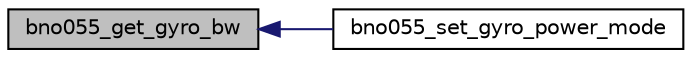 digraph "bno055_get_gyro_bw"
{
  edge [fontname="Helvetica",fontsize="10",labelfontname="Helvetica",labelfontsize="10"];
  node [fontname="Helvetica",fontsize="10",shape=record];
  rankdir="LR";
  Node1 [label="bno055_get_gyro_bw",height=0.2,width=0.4,color="black", fillcolor="grey75", style="filled", fontcolor="black"];
  Node1 -> Node2 [dir="back",color="midnightblue",fontsize="10",style="solid",fontname="Helvetica"];
  Node2 [label="bno055_set_gyro_power_mode",height=0.2,width=0.4,color="black", fillcolor="white", style="filled",URL="$bno055_8h.html#a41e30a0ca3e9bd92a124b6f41c5c4bae",tooltip="This API used to write the gyro power mode from page one register from 0x0B bit 0 to 2..."];
}
